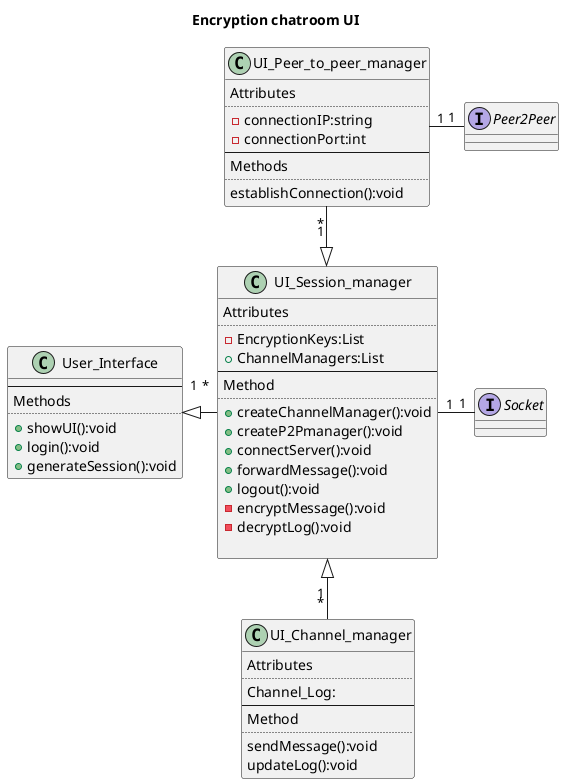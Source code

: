 @startuml
title Encryption chatroom UI
class User_Interface{
        --
        Methods
        ..
        +showUI():void
        +login():void
        +generateSession():void
}

class UI_Session_manager{
        Attributes
        ..
        -EncryptionKeys:List
        +ChannelManagers:List
        --
        Method
        ..
        +createChannelManager():void
        +createP2Pmanager():void
        +connectServer():void
        +forwardMessage():void
        +logout():void
        -encryptMessage():void
        -decryptLog():void

}       
User_Interface "1\n" <|-right- "*\n" UI_Session_manager

class UI_Peer_to_peer_manager{
        Attributes
        ..
        -connectionIP:string
        -connectionPort:int
        --
        Methods
        ..
        establishConnection():void
}

UI_Session_manager "1 \n " <|-up- " * " UI_Peer_to_peer_manager
interface Peer2Peer{

}
Peer2Peer "1" -left- "1" UI_Peer_to_peer_manager
Peer2Peer -[hidden]down- Socket 
class UI_Channel_manager{
        Attributes
        ..
        Channel_Log:
        --
        Method
        ..
        sendMessage():void
        updateLog():void
}

UI_Session_manager "\n1 " <|-down- " * " UI_Channel_manager


interface Socket{

}

UI_Session_manager "1" -right- "1" Socket
@enduml